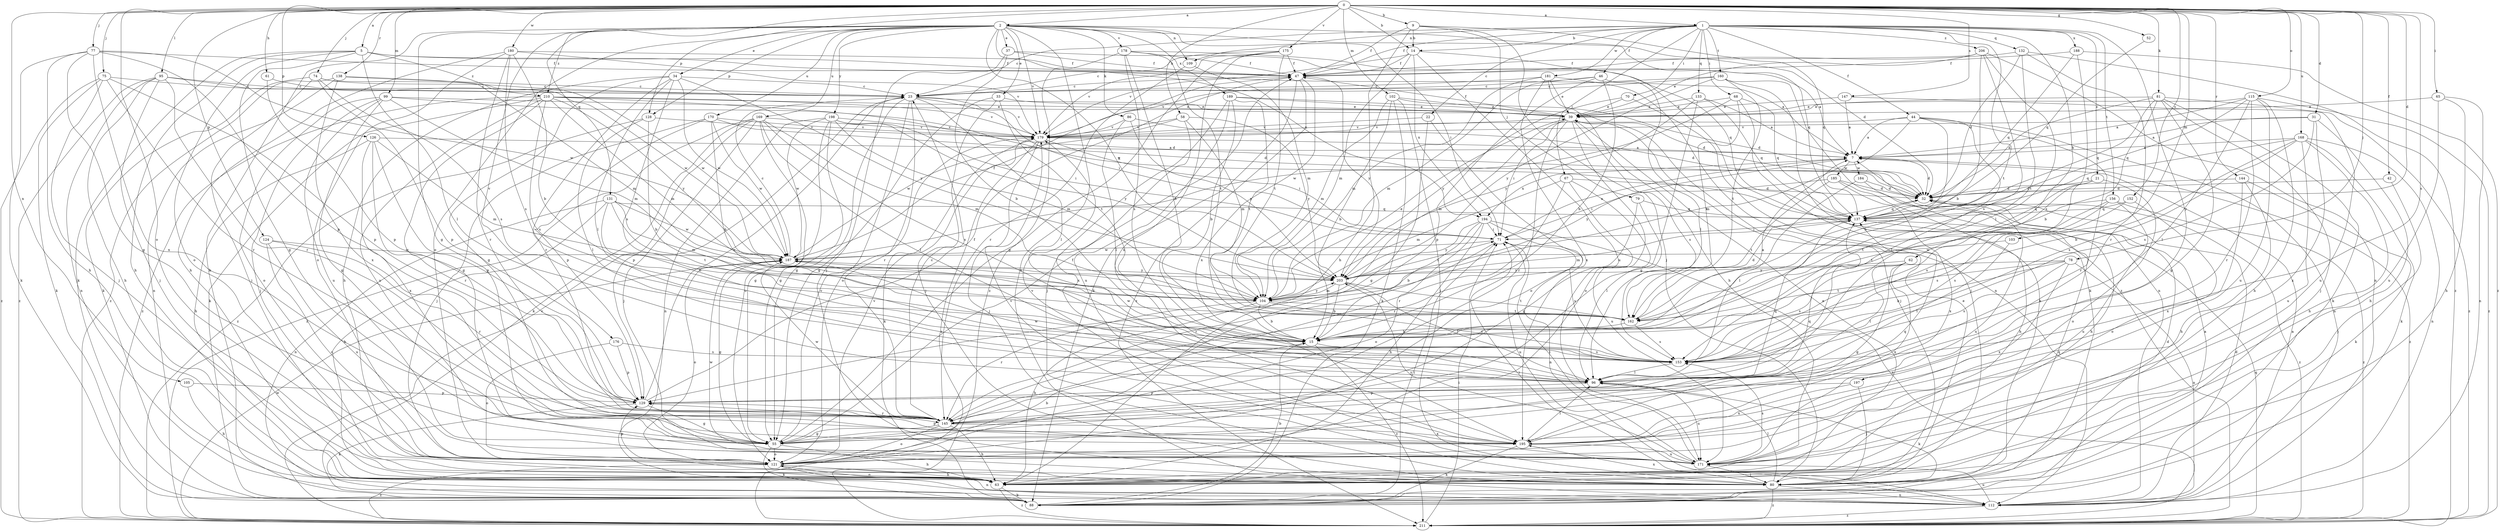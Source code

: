 strict digraph  {
0;
1;
2;
5;
7;
9;
14;
15;
21;
22;
23;
31;
32;
33;
34;
37;
39;
42;
44;
46;
47;
52;
55;
58;
61;
62;
63;
65;
67;
68;
70;
71;
74;
75;
77;
78;
79;
80;
81;
86;
88;
95;
96;
99;
102;
103;
104;
105;
109;
112;
115;
121;
124;
126;
128;
129;
131;
132;
133;
137;
138;
144;
145;
147;
152;
153;
156;
160;
162;
168;
169;
170;
171;
175;
176;
178;
179;
180;
181;
184;
185;
187;
188;
189;
194;
195;
197;
198;
203;
206;
210;
211;
0 -> 1  [label=a];
0 -> 2  [label=a];
0 -> 5  [label=a];
0 -> 9  [label=b];
0 -> 14  [label=b];
0 -> 31  [label=d];
0 -> 32  [label=d];
0 -> 42  [label=f];
0 -> 52  [label=g];
0 -> 58  [label=h];
0 -> 61  [label=h];
0 -> 65  [label=i];
0 -> 74  [label=j];
0 -> 75  [label=j];
0 -> 77  [label=j];
0 -> 78  [label=j];
0 -> 81  [label=k];
0 -> 95  [label=l];
0 -> 99  [label=m];
0 -> 102  [label=m];
0 -> 103  [label=m];
0 -> 105  [label=n];
0 -> 115  [label=o];
0 -> 121  [label=o];
0 -> 124  [label=p];
0 -> 126  [label=p];
0 -> 128  [label=p];
0 -> 131  [label=q];
0 -> 138  [label=r];
0 -> 144  [label=r];
0 -> 147  [label=s];
0 -> 152  [label=s];
0 -> 153  [label=s];
0 -> 168  [label=u];
0 -> 175  [label=v];
0 -> 180  [label=w];
1 -> 14  [label=b];
1 -> 21  [label=c];
1 -> 22  [label=c];
1 -> 23  [label=c];
1 -> 44  [label=f];
1 -> 46  [label=f];
1 -> 47  [label=f];
1 -> 62  [label=h];
1 -> 67  [label=i];
1 -> 68  [label=i];
1 -> 70  [label=i];
1 -> 109  [label=n];
1 -> 132  [label=q];
1 -> 133  [label=q];
1 -> 156  [label=t];
1 -> 160  [label=t];
1 -> 162  [label=t];
1 -> 181  [label=w];
1 -> 188  [label=x];
1 -> 197  [label=y];
1 -> 206  [label=z];
2 -> 32  [label=d];
2 -> 33  [label=e];
2 -> 34  [label=e];
2 -> 37  [label=e];
2 -> 55  [label=g];
2 -> 71  [label=i];
2 -> 86  [label=k];
2 -> 88  [label=k];
2 -> 109  [label=n];
2 -> 112  [label=n];
2 -> 121  [label=o];
2 -> 128  [label=p];
2 -> 137  [label=q];
2 -> 169  [label=u];
2 -> 170  [label=u];
2 -> 176  [label=v];
2 -> 178  [label=v];
2 -> 179  [label=v];
2 -> 189  [label=x];
2 -> 194  [label=x];
2 -> 198  [label=y];
2 -> 203  [label=y];
2 -> 210  [label=z];
5 -> 7  [label=a];
5 -> 47  [label=f];
5 -> 55  [label=g];
5 -> 63  [label=h];
5 -> 88  [label=k];
5 -> 96  [label=l];
5 -> 121  [label=o];
5 -> 210  [label=z];
7 -> 32  [label=d];
7 -> 184  [label=w];
7 -> 185  [label=w];
7 -> 194  [label=x];
7 -> 203  [label=y];
7 -> 211  [label=z];
9 -> 14  [label=b];
9 -> 47  [label=f];
9 -> 63  [label=h];
9 -> 79  [label=j];
9 -> 80  [label=j];
9 -> 137  [label=q];
14 -> 47  [label=f];
14 -> 104  [label=m];
14 -> 171  [label=u];
14 -> 179  [label=v];
14 -> 194  [label=x];
14 -> 211  [label=z];
15 -> 7  [label=a];
15 -> 153  [label=s];
15 -> 187  [label=w];
15 -> 211  [label=z];
21 -> 32  [label=d];
21 -> 121  [label=o];
21 -> 153  [label=s];
21 -> 162  [label=t];
22 -> 55  [label=g];
22 -> 121  [label=o];
22 -> 179  [label=v];
23 -> 39  [label=e];
23 -> 55  [label=g];
23 -> 71  [label=i];
23 -> 96  [label=l];
23 -> 121  [label=o];
23 -> 145  [label=r];
23 -> 179  [label=v];
31 -> 7  [label=a];
31 -> 63  [label=h];
31 -> 153  [label=s];
31 -> 179  [label=v];
31 -> 195  [label=x];
32 -> 137  [label=q];
32 -> 171  [label=u];
32 -> 211  [label=z];
33 -> 39  [label=e];
33 -> 55  [label=g];
33 -> 80  [label=j];
33 -> 162  [label=t];
34 -> 23  [label=c];
34 -> 55  [label=g];
34 -> 63  [label=h];
34 -> 96  [label=l];
34 -> 145  [label=r];
34 -> 153  [label=s];
34 -> 187  [label=w];
34 -> 203  [label=y];
37 -> 15  [label=b];
37 -> 47  [label=f];
37 -> 80  [label=j];
37 -> 137  [label=q];
39 -> 47  [label=f];
39 -> 71  [label=i];
39 -> 80  [label=j];
39 -> 104  [label=m];
39 -> 121  [label=o];
39 -> 145  [label=r];
39 -> 153  [label=s];
39 -> 179  [label=v];
42 -> 32  [label=d];
42 -> 80  [label=j];
44 -> 7  [label=a];
44 -> 15  [label=b];
44 -> 96  [label=l];
44 -> 104  [label=m];
44 -> 112  [label=n];
44 -> 145  [label=r];
44 -> 179  [label=v];
46 -> 15  [label=b];
46 -> 23  [label=c];
46 -> 96  [label=l];
46 -> 104  [label=m];
46 -> 129  [label=p];
47 -> 23  [label=c];
47 -> 88  [label=k];
47 -> 195  [label=x];
47 -> 203  [label=y];
47 -> 211  [label=z];
52 -> 137  [label=q];
55 -> 47  [label=f];
55 -> 63  [label=h];
55 -> 88  [label=k];
55 -> 121  [label=o];
55 -> 179  [label=v];
58 -> 104  [label=m];
58 -> 179  [label=v];
58 -> 187  [label=w];
58 -> 195  [label=x];
58 -> 203  [label=y];
61 -> 23  [label=c];
61 -> 129  [label=p];
62 -> 55  [label=g];
62 -> 96  [label=l];
62 -> 153  [label=s];
62 -> 195  [label=x];
62 -> 203  [label=y];
63 -> 39  [label=e];
63 -> 88  [label=k];
63 -> 121  [label=o];
63 -> 211  [label=z];
65 -> 39  [label=e];
65 -> 63  [label=h];
65 -> 112  [label=n];
65 -> 171  [label=u];
67 -> 32  [label=d];
67 -> 55  [label=g];
67 -> 104  [label=m];
67 -> 145  [label=r];
67 -> 171  [label=u];
68 -> 39  [label=e];
68 -> 88  [label=k];
68 -> 137  [label=q];
68 -> 162  [label=t];
68 -> 187  [label=w];
70 -> 39  [label=e];
70 -> 80  [label=j];
70 -> 203  [label=y];
71 -> 7  [label=a];
71 -> 145  [label=r];
71 -> 153  [label=s];
71 -> 171  [label=u];
71 -> 187  [label=w];
74 -> 23  [label=c];
74 -> 80  [label=j];
74 -> 88  [label=k];
74 -> 104  [label=m];
74 -> 129  [label=p];
74 -> 153  [label=s];
75 -> 23  [label=c];
75 -> 80  [label=j];
75 -> 88  [label=k];
75 -> 129  [label=p];
75 -> 145  [label=r];
75 -> 211  [label=z];
77 -> 47  [label=f];
77 -> 55  [label=g];
77 -> 63  [label=h];
77 -> 88  [label=k];
77 -> 129  [label=p];
77 -> 187  [label=w];
77 -> 195  [label=x];
78 -> 15  [label=b];
78 -> 112  [label=n];
78 -> 153  [label=s];
78 -> 162  [label=t];
78 -> 195  [label=x];
78 -> 203  [label=y];
79 -> 96  [label=l];
79 -> 137  [label=q];
79 -> 145  [label=r];
80 -> 32  [label=d];
80 -> 39  [label=e];
80 -> 96  [label=l];
80 -> 112  [label=n];
80 -> 137  [label=q];
80 -> 195  [label=x];
80 -> 211  [label=z];
81 -> 15  [label=b];
81 -> 32  [label=d];
81 -> 39  [label=e];
81 -> 55  [label=g];
81 -> 80  [label=j];
81 -> 88  [label=k];
81 -> 137  [label=q];
81 -> 211  [label=z];
86 -> 32  [label=d];
86 -> 96  [label=l];
86 -> 179  [label=v];
86 -> 203  [label=y];
88 -> 7  [label=a];
88 -> 15  [label=b];
88 -> 71  [label=i];
95 -> 23  [label=c];
95 -> 63  [label=h];
95 -> 80  [label=j];
95 -> 112  [label=n];
95 -> 145  [label=r];
95 -> 187  [label=w];
95 -> 211  [label=z];
96 -> 88  [label=k];
96 -> 129  [label=p];
96 -> 171  [label=u];
96 -> 187  [label=w];
99 -> 32  [label=d];
99 -> 39  [label=e];
99 -> 55  [label=g];
99 -> 80  [label=j];
99 -> 104  [label=m];
99 -> 121  [label=o];
99 -> 171  [label=u];
102 -> 15  [label=b];
102 -> 32  [label=d];
102 -> 39  [label=e];
102 -> 80  [label=j];
102 -> 88  [label=k];
102 -> 104  [label=m];
103 -> 96  [label=l];
103 -> 187  [label=w];
104 -> 15  [label=b];
104 -> 39  [label=e];
104 -> 63  [label=h];
104 -> 145  [label=r];
104 -> 153  [label=s];
104 -> 162  [label=t];
104 -> 203  [label=y];
105 -> 63  [label=h];
105 -> 129  [label=p];
109 -> 104  [label=m];
109 -> 145  [label=r];
112 -> 7  [label=a];
112 -> 32  [label=d];
112 -> 71  [label=i];
112 -> 171  [label=u];
112 -> 211  [label=z];
115 -> 7  [label=a];
115 -> 39  [label=e];
115 -> 63  [label=h];
115 -> 96  [label=l];
115 -> 137  [label=q];
115 -> 145  [label=r];
115 -> 171  [label=u];
115 -> 211  [label=z];
121 -> 15  [label=b];
121 -> 63  [label=h];
121 -> 112  [label=n];
121 -> 129  [label=p];
121 -> 179  [label=v];
121 -> 211  [label=z];
124 -> 121  [label=o];
124 -> 145  [label=r];
124 -> 171  [label=u];
124 -> 187  [label=w];
126 -> 7  [label=a];
126 -> 63  [label=h];
126 -> 104  [label=m];
126 -> 129  [label=p];
126 -> 145  [label=r];
126 -> 195  [label=x];
128 -> 15  [label=b];
128 -> 96  [label=l];
128 -> 179  [label=v];
128 -> 211  [label=z];
129 -> 23  [label=c];
129 -> 47  [label=f];
129 -> 55  [label=g];
129 -> 88  [label=k];
129 -> 137  [label=q];
129 -> 145  [label=r];
131 -> 15  [label=b];
131 -> 63  [label=h];
131 -> 104  [label=m];
131 -> 112  [label=n];
131 -> 137  [label=q];
131 -> 162  [label=t];
131 -> 187  [label=w];
132 -> 32  [label=d];
132 -> 47  [label=f];
132 -> 145  [label=r];
132 -> 162  [label=t];
132 -> 211  [label=z];
133 -> 7  [label=a];
133 -> 39  [label=e];
133 -> 55  [label=g];
133 -> 137  [label=q];
133 -> 203  [label=y];
137 -> 71  [label=i];
137 -> 104  [label=m];
138 -> 23  [label=c];
138 -> 112  [label=n];
138 -> 187  [label=w];
138 -> 195  [label=x];
138 -> 211  [label=z];
144 -> 32  [label=d];
144 -> 63  [label=h];
144 -> 88  [label=k];
144 -> 195  [label=x];
145 -> 23  [label=c];
145 -> 55  [label=g];
145 -> 63  [label=h];
145 -> 121  [label=o];
145 -> 137  [label=q];
145 -> 187  [label=w];
145 -> 195  [label=x];
147 -> 7  [label=a];
147 -> 39  [label=e];
147 -> 171  [label=u];
152 -> 121  [label=o];
152 -> 137  [label=q];
152 -> 153  [label=s];
153 -> 96  [label=l];
156 -> 137  [label=q];
156 -> 153  [label=s];
156 -> 162  [label=t];
156 -> 171  [label=u];
156 -> 211  [label=z];
160 -> 23  [label=c];
160 -> 88  [label=k];
160 -> 112  [label=n];
160 -> 162  [label=t];
160 -> 179  [label=v];
160 -> 203  [label=y];
162 -> 15  [label=b];
162 -> 32  [label=d];
162 -> 153  [label=s];
168 -> 7  [label=a];
168 -> 15  [label=b];
168 -> 63  [label=h];
168 -> 88  [label=k];
168 -> 112  [label=n];
168 -> 137  [label=q];
168 -> 153  [label=s];
168 -> 171  [label=u];
169 -> 55  [label=g];
169 -> 80  [label=j];
169 -> 88  [label=k];
169 -> 96  [label=l];
169 -> 104  [label=m];
169 -> 129  [label=p];
169 -> 153  [label=s];
169 -> 179  [label=v];
169 -> 211  [label=z];
170 -> 15  [label=b];
170 -> 32  [label=d];
170 -> 80  [label=j];
170 -> 129  [label=p];
170 -> 179  [label=v];
170 -> 187  [label=w];
171 -> 71  [label=i];
171 -> 80  [label=j];
171 -> 153  [label=s];
171 -> 179  [label=v];
171 -> 187  [label=w];
171 -> 203  [label=y];
175 -> 23  [label=c];
175 -> 47  [label=f];
175 -> 55  [label=g];
175 -> 162  [label=t];
175 -> 179  [label=v];
175 -> 195  [label=x];
176 -> 121  [label=o];
176 -> 129  [label=p];
176 -> 153  [label=s];
178 -> 7  [label=a];
178 -> 15  [label=b];
178 -> 47  [label=f];
178 -> 153  [label=s];
178 -> 162  [label=t];
178 -> 211  [label=z];
179 -> 7  [label=a];
179 -> 71  [label=i];
179 -> 80  [label=j];
179 -> 88  [label=k];
179 -> 211  [label=z];
180 -> 15  [label=b];
180 -> 47  [label=f];
180 -> 63  [label=h];
180 -> 121  [label=o];
180 -> 145  [label=r];
180 -> 153  [label=s];
180 -> 179  [label=v];
181 -> 23  [label=c];
181 -> 39  [label=e];
181 -> 63  [label=h];
181 -> 104  [label=m];
181 -> 112  [label=n];
181 -> 195  [label=x];
184 -> 32  [label=d];
184 -> 63  [label=h];
184 -> 96  [label=l];
185 -> 32  [label=d];
185 -> 63  [label=h];
185 -> 71  [label=i];
185 -> 162  [label=t];
185 -> 195  [label=x];
187 -> 23  [label=c];
187 -> 47  [label=f];
187 -> 55  [label=g];
187 -> 121  [label=o];
187 -> 203  [label=y];
188 -> 47  [label=f];
188 -> 137  [label=q];
188 -> 153  [label=s];
188 -> 211  [label=z];
189 -> 15  [label=b];
189 -> 32  [label=d];
189 -> 39  [label=e];
189 -> 80  [label=j];
189 -> 162  [label=t];
189 -> 171  [label=u];
194 -> 15  [label=b];
194 -> 63  [label=h];
194 -> 71  [label=i];
194 -> 112  [label=n];
194 -> 121  [label=o];
194 -> 203  [label=y];
194 -> 211  [label=z];
195 -> 88  [label=k];
195 -> 96  [label=l];
195 -> 129  [label=p];
195 -> 137  [label=q];
195 -> 171  [label=u];
195 -> 179  [label=v];
197 -> 80  [label=j];
197 -> 129  [label=p];
197 -> 195  [label=x];
198 -> 55  [label=g];
198 -> 71  [label=i];
198 -> 104  [label=m];
198 -> 112  [label=n];
198 -> 121  [label=o];
198 -> 179  [label=v];
198 -> 187  [label=w];
198 -> 203  [label=y];
203 -> 15  [label=b];
203 -> 71  [label=i];
203 -> 96  [label=l];
203 -> 104  [label=m];
203 -> 162  [label=t];
206 -> 15  [label=b];
206 -> 39  [label=e];
206 -> 47  [label=f];
206 -> 96  [label=l];
206 -> 112  [label=n];
206 -> 153  [label=s];
210 -> 39  [label=e];
210 -> 55  [label=g];
210 -> 88  [label=k];
210 -> 104  [label=m];
210 -> 137  [label=q];
210 -> 153  [label=s];
210 -> 171  [label=u];
210 -> 179  [label=v];
210 -> 203  [label=y];
210 -> 211  [label=z];
211 -> 23  [label=c];
211 -> 71  [label=i];
211 -> 137  [label=q];
211 -> 187  [label=w];
}

